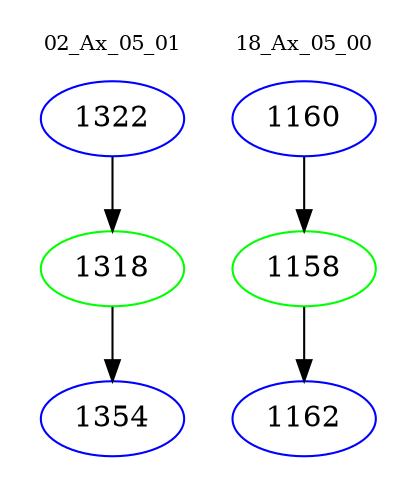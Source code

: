 digraph{
subgraph cluster_0 {
color = white
label = "02_Ax_05_01";
fontsize=10;
T0_1322 [label="1322", color="blue"]
T0_1322 -> T0_1318 [color="black"]
T0_1318 [label="1318", color="green"]
T0_1318 -> T0_1354 [color="black"]
T0_1354 [label="1354", color="blue"]
}
subgraph cluster_1 {
color = white
label = "18_Ax_05_00";
fontsize=10;
T1_1160 [label="1160", color="blue"]
T1_1160 -> T1_1158 [color="black"]
T1_1158 [label="1158", color="green"]
T1_1158 -> T1_1162 [color="black"]
T1_1162 [label="1162", color="blue"]
}
}
